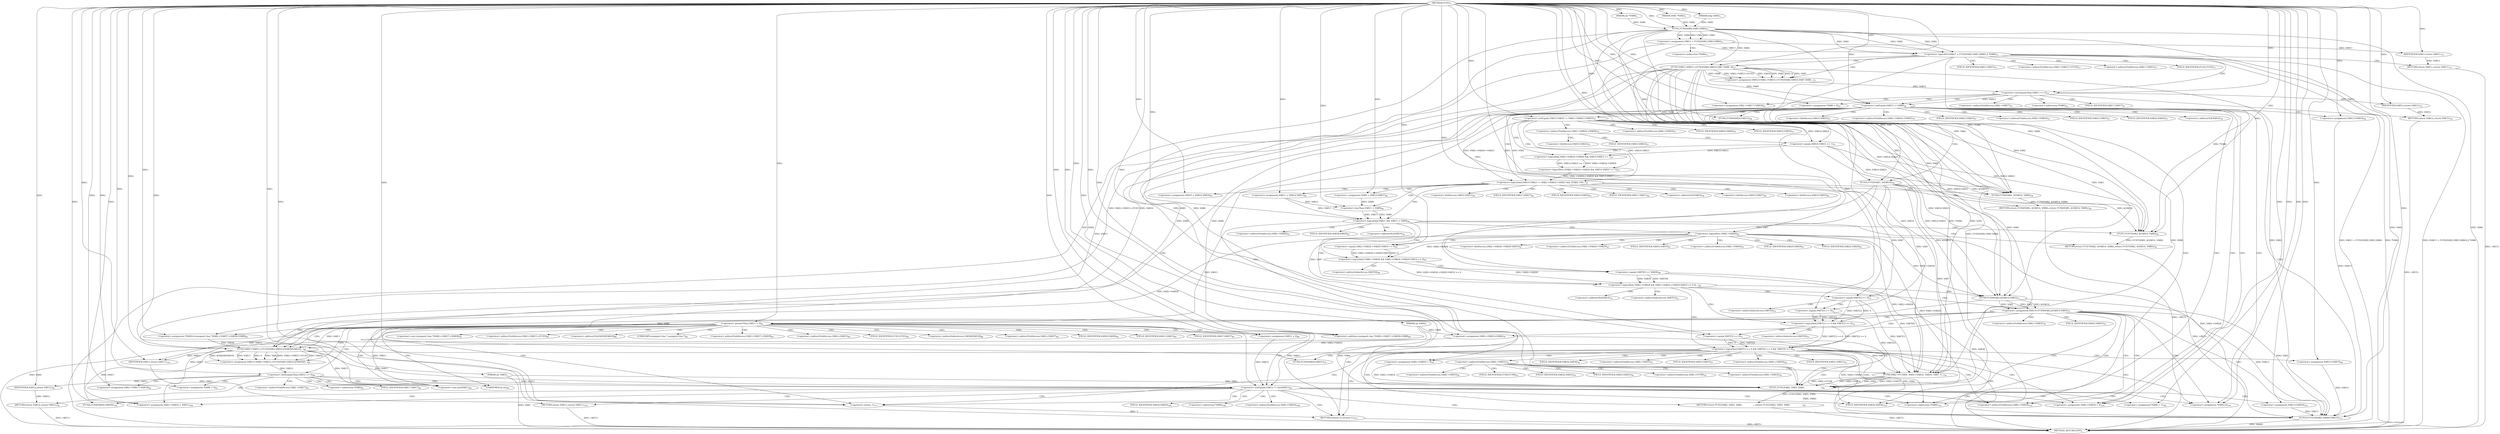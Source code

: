 digraph "FUN1" {  
"8" [label = <(METHOD,FUN1)<SUB>1</SUB>> ]
"334" [label = <(METHOD_RETURN,ANY)<SUB>1</SUB>> ]
"9" [label = <(PARAM,VAR1 *VAR2)<SUB>1</SUB>> ]
"10" [label = <(PARAM,int VAR3)<SUB>1</SUB>> ]
"11" [label = <(PARAM,int VAR4)<SUB>1</SUB>> ]
"12" [label = <(PARAM,long VAR5)<SUB>1</SUB>> ]
"13" [label = <(PARAM,int *VAR6)<SUB>1</SUB>> ]
"35" [label = <(&lt;operator&gt;.assignment,VAR12=VAR2-&gt;VAR15-&gt;FUN3(VAR2,VAR16,VAR7,
		VAR8...)<SUB>17</SUB>> ]
"76" [label = <(FUN5,FUN5(VAR7, &amp;VAR14))<SUB>34</SUB>> ]
"110" [label = <(&lt;operator&gt;.assignment,VAR9 = VAR14.VAR27)<SUB>40</SUB>> ]
"115" [label = <(&lt;operator&gt;.assignment,VAR10 = VAR14.VAR10)<SUB>41</SUB>> ]
"120" [label = <(&lt;operator&gt;.assignment,VAR11 = VAR14.VAR11)<SUB>42</SUB>> ]
"233" [label = <(&lt;operator&gt;.assignment,VAR2-&gt;VAR35=VAR4)<SUB>79</SUB>> ]
"306" [label = <(&lt;operator&gt;.assignment,*VAR6 = 1)<SUB>106</SUB>> ]
"310" [label = <(&lt;operator&gt;.assignment,VAR2-&gt;VAR34 = VAR11)<SUB>109</SUB>> ]
"315" [label = <(RETURN,return VAR11;,return VAR11;)<SUB>110</SUB>> ]
"318" [label = <(FUN10,FUN10(VAR2,VAR40,VAR13))<SUB>113</SUB>> ]
"322" [label = <(&lt;operator&gt;.assignment,VAR2-&gt;VAR34 = 0)<SUB>114</SUB>> ]
"327" [label = <(&lt;operator&gt;.assignment,*VAR6=0)<SUB>116</SUB>> ]
"331" [label = <(RETURN,return(-1);,return(-1);)<SUB>117</SUB>> ]
"23" [label = <(&lt;operator&gt;.logicalOr,(VAR11 = FUN2(VAR2,VAR5,VAR6)) || *VAR6)<SUB>11</SUB>> ]
"49" [label = <(&lt;operator&gt;.lessEqualsThan,VAR12 &lt;= 0)<SUB>19</SUB>> ]
"65" [label = <(&lt;operator&gt;.notEquals,VAR12 != VAR8)<SUB>26</SUB>> ]
"81" [label = <(&lt;operator&gt;.logicalAnd,VAR14.VAR23 != VAR2-&gt;VAR24-&gt;VAR25 &amp;&amp; !(VAR2-&gt;VA...)<SUB>37</SUB>> ]
"126" [label = <(&lt;operator&gt;.logicalAnd,VAR11 &amp;&amp; VAR11 &lt; VAR9)<SUB>44</SUB>> ]
"139" [label = <(&lt;operator&gt;.logicalAnd,!VAR2-&gt;VAR28 &amp;&amp; VAR2-&gt;VAR24-&gt;VAR29.VAR10 == 0 &amp;...)<SUB>47</SUB>> ]
"224" [label = <(&lt;operator&gt;.assignment,VAR13=FUN9(VAR2,&amp;VAR14,VAR5))<SUB>75</SUB>> ]
"239" [label = <(&lt;operator&gt;.greaterThan,VAR11 &gt; 0)<SUB>81</SUB>> ]
"293" [label = <(&lt;operator&gt;.notEquals,VAR12 != (int)VAR11)<SUB>99</SUB>> ]
"316" [label = <(IDENTIFIER,VAR11,return VAR11;)<SUB>110</SUB>> ]
"332" [label = <(&lt;operator&gt;.minus,-1)<SUB>117</SUB>> ]
"33" [label = <(RETURN,return VAR11;,return VAR11;)<SUB>13</SUB>> ]
"37" [label = <(FUN3,VAR2-&gt;VAR15-&gt;FUN3(VAR2,VAR16,VAR7,
		VAR8, 0))<SUB>17</SUB>> ]
"53" [label = <(&lt;operator&gt;.assignment,VAR2-&gt;VAR17=VAR18)<SUB>21</SUB>> ]
"58" [label = <(&lt;operator&gt;.assignment,*VAR6 = 0)<SUB>22</SUB>> ]
"62" [label = <(RETURN,return VAR12;,return VAR12;)<SUB>23</SUB>> ]
"69" [label = <(&lt;operator&gt;.assignment,VAR13=VAR19)<SUB>28</SUB>> ]
"72" [label = <(FUN4,FUN4(VAR20,VAR21))<SUB>29</SUB>> ]
"104" [label = <(RETURN,return FUN6(VAR2, &amp;VAR14, VAR6);,return FUN6(VAR2, &amp;VAR14, VAR6);)<SUB>38</SUB>> ]
"132" [label = <(RETURN,return FUN7(VAR2, &amp;VAR14, VAR6);,return FUN7(VAR2, &amp;VAR14, VAR6);)<SUB>45</SUB>> ]
"244" [label = <(&lt;operator&gt;.assignment,*VAR36=(unsigned char *)VAR2-&gt;VAR37-&gt;VAR38+VAR8)<SUB>83</SUB>> ]
"255" [label = <(&lt;operator&gt;.assignment,VAR12=VAR2-&gt;VAR15-&gt;FUN3(VAR2,VAR16,
			&amp;VAR36[V...)<SUB>85</SUB>> ]
"299" [label = <(&lt;operator&gt;.assignment,VAR13=VAR39)<SUB>101</SUB>> ]
"302" [label = <(FUN4,FUN4(VAR20,VAR39))<SUB>102</SUB>> ]
"24" [label = <(&lt;operator&gt;.assignment,VAR11 = FUN2(VAR2,VAR5,VAR6))<SUB>11</SUB>> ]
"34" [label = <(IDENTIFIER,VAR11,return VAR11;)<SUB>13</SUB>> ]
"63" [label = <(IDENTIFIER,VAR12,return VAR12;)<SUB>23</SUB>> ]
"82" [label = <(&lt;operator&gt;.notEquals,VAR14.VAR23 != VAR2-&gt;VAR24-&gt;VAR25)<SUB>37</SUB>> ]
"91" [label = <(&lt;operator&gt;.logicalNot,!(VAR2-&gt;VAR24-&gt;VAR26 &amp;&amp; VAR14.VAR23 == 1))<SUB>37</SUB>> ]
"105" [label = <(FUN6,FUN6(VAR2, &amp;VAR14, VAR6))<SUB>38</SUB>> ]
"128" [label = <(&lt;operator&gt;.lessThan,VAR11 &lt; VAR9)<SUB>44</SUB>> ]
"133" [label = <(FUN7,FUN7(VAR2, &amp;VAR14, VAR6))<SUB>45</SUB>> ]
"140" [label = <(&lt;operator&gt;.logicalAnd,!VAR2-&gt;VAR28 &amp;&amp; VAR2-&gt;VAR24-&gt;VAR29.VAR10 == 0)<SUB>47</SUB>> ]
"154" [label = <(&lt;operator&gt;.equals,VAR7[0] == VAR30)<SUB>48</SUB>> ]
"161" [label = <(&lt;operator&gt;.logicalAnd,VAR7[1] == 0 &amp;&amp; VAR7[2] == 0 &amp;&amp; VAR7[3] == 0)<SUB>51</SUB>> ]
"226" [label = <(FUN9,FUN9(VAR2,&amp;VAR14,VAR5))<SUB>75</SUB>> ]
"272" [label = <(&lt;operator&gt;.lessEqualsThan,VAR12 &lt;= 0)<SUB>88</SUB>> ]
"289" [label = <(&lt;operator&gt;.assignment,VAR12 = 0)<SUB>96</SUB>> ]
"295" [label = <(&lt;operator&gt;.cast,(int)VAR11)<SUB>99</SUB>> ]
"26" [label = <(FUN2,FUN2(VAR2,VAR5,VAR6))<SUB>11</SUB>> ]
"92" [label = <(&lt;operator&gt;.logicalAnd,VAR2-&gt;VAR24-&gt;VAR26 &amp;&amp; VAR14.VAR23 == 1)<SUB>37</SUB>> ]
"141" [label = <(&lt;operator&gt;.logicalNot,!VAR2-&gt;VAR28)<SUB>47</SUB>> ]
"145" [label = <(&lt;operator&gt;.equals,VAR2-&gt;VAR24-&gt;VAR29.VAR10 == 0)<SUB>47</SUB>> ]
"202" [label = <(&lt;operator&gt;.assignment,VAR2-&gt;VAR34 = 0)<SUB>59</SUB>> ]
"207" [label = <(RETURN,return FUN1(VAR2, VAR3, VAR4,

                ...,return FUN1(VAR2, VAR3, VAR4,

                ...)<SUB>61</SUB>> ]
"246" [label = <(&lt;operator&gt;.addition,(unsigned char *)VAR2-&gt;VAR37-&gt;VAR38+VAR8)<SUB>83</SUB>> ]
"257" [label = <(FUN3,VAR2-&gt;VAR15-&gt;FUN3(VAR2,VAR16,
			&amp;VAR36[VAR10],...)<SUB>85</SUB>> ]
"276" [label = <(&lt;operator&gt;.assignment,VAR2-&gt;VAR17=VAR18)<SUB>90</SUB>> ]
"281" [label = <(&lt;operator&gt;.assignment,*VAR6 = 0)<SUB>91</SUB>> ]
"285" [label = <(RETURN,return VAR12;,return VAR12;)<SUB>92</SUB>> ]
"98" [label = <(&lt;operator&gt;.equals,VAR14.VAR23 == 1)<SUB>37</SUB>> ]
"162" [label = <(&lt;operator&gt;.logicalAnd,VAR7[1] == 0 &amp;&amp; VAR7[2] == 0)<SUB>51</SUB>> ]
"173" [label = <(&lt;operator&gt;.equals,VAR7[3] == 0)<SUB>51</SUB>> ]
"208" [label = <(FUN1,FUN1(VAR2, VAR3, VAR4,

                       ...)<SUB>61</SUB>> ]
"216" [label = <(&lt;operator&gt;.assignment,VAR13=VAR19)<SUB>69</SUB>> ]
"219" [label = <(FUN4,FUN4(VAR20,VAR21))<SUB>70</SUB>> ]
"286" [label = <(IDENTIFIER,VAR12,return VAR12;)<SUB>92</SUB>> ]
"163" [label = <(&lt;operator&gt;.equals,VAR7[1] == 0)<SUB>51</SUB>> ]
"168" [label = <(&lt;operator&gt;.equals,VAR7[2] == 0)<SUB>51</SUB>> ]
"184" [label = <(FUN8,VAR2-&gt;FUN8(0, VAR2-&gt;VAR32, VAR16, 
					VAR7, V...)<SUB>54</SUB>> ]
"78" [label = <(&lt;operator&gt;.addressOf,&amp;VAR14)<SUB>34</SUB>> ]
"112" [label = <(&lt;operator&gt;.fieldAccess,VAR14.VAR27)<SUB>40</SUB>> ]
"117" [label = <(&lt;operator&gt;.fieldAccess,VAR14.VAR10)<SUB>41</SUB>> ]
"122" [label = <(&lt;operator&gt;.fieldAccess,VAR14.VAR11)<SUB>42</SUB>> ]
"234" [label = <(&lt;operator&gt;.indirectFieldAccess,VAR2-&gt;VAR35)<SUB>79</SUB>> ]
"307" [label = <(&lt;operator&gt;.indirection,*VAR6)<SUB>106</SUB>> ]
"311" [label = <(&lt;operator&gt;.indirectFieldAccess,VAR2-&gt;VAR34)<SUB>109</SUB>> ]
"323" [label = <(&lt;operator&gt;.indirectFieldAccess,VAR2-&gt;VAR34)<SUB>114</SUB>> ]
"328" [label = <(&lt;operator&gt;.indirection,*VAR6)<SUB>116</SUB>> ]
"30" [label = <(&lt;operator&gt;.indirection,*VAR6)<SUB>11</SUB>> ]
"38" [label = <(&lt;operator&gt;.indirectFieldAccess,VAR2-&gt;VAR15-&gt;FUN3)<SUB>17</SUB>> ]
"114" [label = <(FIELD_IDENTIFIER,VAR27,VAR27)<SUB>40</SUB>> ]
"119" [label = <(FIELD_IDENTIFIER,VAR10,VAR10)<SUB>41</SUB>> ]
"124" [label = <(FIELD_IDENTIFIER,VAR11,VAR11)<SUB>42</SUB>> ]
"236" [label = <(FIELD_IDENTIFIER,VAR35,VAR35)<SUB>79</SUB>> ]
"313" [label = <(FIELD_IDENTIFIER,VAR34,VAR34)<SUB>109</SUB>> ]
"325" [label = <(FIELD_IDENTIFIER,VAR34,VAR34)<SUB>114</SUB>> ]
"39" [label = <(&lt;operator&gt;.indirectFieldAccess,VAR2-&gt;VAR15)<SUB>17</SUB>> ]
"42" [label = <(FIELD_IDENTIFIER,FUN3,FUN3)<SUB>17</SUB>> ]
"54" [label = <(&lt;operator&gt;.indirectFieldAccess,VAR2-&gt;VAR17)<SUB>21</SUB>> ]
"59" [label = <(&lt;operator&gt;.indirection,*VAR6)<SUB>22</SUB>> ]
"83" [label = <(&lt;operator&gt;.fieldAccess,VAR14.VAR23)<SUB>37</SUB>> ]
"86" [label = <(&lt;operator&gt;.indirectFieldAccess,VAR2-&gt;VAR24-&gt;VAR25)<SUB>37</SUB>> ]
"155" [label = <(&lt;operator&gt;.indirectIndexAccess,VAR7[0])<SUB>48</SUB>> ]
"228" [label = <(&lt;operator&gt;.addressOf,&amp;VAR14)<SUB>75</SUB>> ]
"296" [label = <(UNKNOWN,int,int)<SUB>99</SUB>> ]
"41" [label = <(FIELD_IDENTIFIER,VAR15,VAR15)<SUB>17</SUB>> ]
"56" [label = <(FIELD_IDENTIFIER,VAR17,VAR17)<SUB>21</SUB>> ]
"85" [label = <(FIELD_IDENTIFIER,VAR23,VAR23)<SUB>37</SUB>> ]
"87" [label = <(&lt;operator&gt;.indirectFieldAccess,VAR2-&gt;VAR24)<SUB>37</SUB>> ]
"90" [label = <(FIELD_IDENTIFIER,VAR25,VAR25)<SUB>37</SUB>> ]
"93" [label = <(&lt;operator&gt;.indirectFieldAccess,VAR2-&gt;VAR24-&gt;VAR26)<SUB>37</SUB>> ]
"107" [label = <(&lt;operator&gt;.addressOf,&amp;VAR14)<SUB>38</SUB>> ]
"135" [label = <(&lt;operator&gt;.addressOf,&amp;VAR14)<SUB>45</SUB>> ]
"142" [label = <(&lt;operator&gt;.indirectFieldAccess,VAR2-&gt;VAR28)<SUB>47</SUB>> ]
"146" [label = <(&lt;operator&gt;.fieldAccess,VAR2-&gt;VAR24-&gt;VAR29.VAR10)<SUB>47</SUB>> ]
"199" [label = <(&lt;operator&gt;.indirectFieldAccess,VAR2-&gt;VAR33)<SUB>57</SUB>> ]
"247" [label = <(&lt;operator&gt;.cast,(unsigned char *)VAR2-&gt;VAR37-&gt;VAR38)<SUB>83</SUB>> ]
"258" [label = <(&lt;operator&gt;.indirectFieldAccess,VAR2-&gt;VAR15-&gt;FUN3)<SUB>85</SUB>> ]
"265" [label = <(&lt;operator&gt;.addressOf,&amp;VAR36[VAR10])<SUB>86</SUB>> ]
"89" [label = <(FIELD_IDENTIFIER,VAR24,VAR24)<SUB>37</SUB>> ]
"94" [label = <(&lt;operator&gt;.indirectFieldAccess,VAR2-&gt;VAR24)<SUB>37</SUB>> ]
"97" [label = <(FIELD_IDENTIFIER,VAR26,VAR26)<SUB>37</SUB>> ]
"99" [label = <(&lt;operator&gt;.fieldAccess,VAR14.VAR23)<SUB>37</SUB>> ]
"144" [label = <(FIELD_IDENTIFIER,VAR28,VAR28)<SUB>47</SUB>> ]
"147" [label = <(&lt;operator&gt;.indirectFieldAccess,VAR2-&gt;VAR24-&gt;VAR29)<SUB>47</SUB>> ]
"152" [label = <(FIELD_IDENTIFIER,VAR10,VAR10)<SUB>47</SUB>> ]
"174" [label = <(&lt;operator&gt;.indirectIndexAccess,VAR7[3])<SUB>51</SUB>> ]
"180" [label = <(&lt;operator&gt;.indirectFieldAccess,VAR2-&gt;VAR31)<SUB>53</SUB>> ]
"201" [label = <(FIELD_IDENTIFIER,VAR33,VAR33)<SUB>57</SUB>> ]
"203" [label = <(&lt;operator&gt;.indirectFieldAccess,VAR2-&gt;VAR34)<SUB>59</SUB>> ]
"248" [label = <(UNKNOWN,unsigned char *,unsigned char *)<SUB>83</SUB>> ]
"249" [label = <(&lt;operator&gt;.indirectFieldAccess,VAR2-&gt;VAR37-&gt;VAR38)<SUB>83</SUB>> ]
"259" [label = <(&lt;operator&gt;.indirectFieldAccess,VAR2-&gt;VAR15)<SUB>85</SUB>> ]
"262" [label = <(FIELD_IDENTIFIER,FUN3,FUN3)<SUB>85</SUB>> ]
"266" [label = <(&lt;operator&gt;.indirectIndexAccess,VAR36[VAR10])<SUB>86</SUB>> ]
"277" [label = <(&lt;operator&gt;.indirectFieldAccess,VAR2-&gt;VAR17)<SUB>90</SUB>> ]
"282" [label = <(&lt;operator&gt;.indirection,*VAR6)<SUB>91</SUB>> ]
"96" [label = <(FIELD_IDENTIFIER,VAR24,VAR24)<SUB>37</SUB>> ]
"101" [label = <(FIELD_IDENTIFIER,VAR23,VAR23)<SUB>37</SUB>> ]
"148" [label = <(&lt;operator&gt;.indirectFieldAccess,VAR2-&gt;VAR24)<SUB>47</SUB>> ]
"151" [label = <(FIELD_IDENTIFIER,VAR29,VAR29)<SUB>47</SUB>> ]
"164" [label = <(&lt;operator&gt;.indirectIndexAccess,VAR7[1])<SUB>51</SUB>> ]
"169" [label = <(&lt;operator&gt;.indirectIndexAccess,VAR7[2])<SUB>51</SUB>> ]
"182" [label = <(FIELD_IDENTIFIER,VAR31,VAR31)<SUB>53</SUB>> ]
"205" [label = <(FIELD_IDENTIFIER,VAR34,VAR34)<SUB>59</SUB>> ]
"250" [label = <(&lt;operator&gt;.indirectFieldAccess,VAR2-&gt;VAR37)<SUB>83</SUB>> ]
"253" [label = <(FIELD_IDENTIFIER,VAR38,VAR38)<SUB>83</SUB>> ]
"261" [label = <(FIELD_IDENTIFIER,VAR15,VAR15)<SUB>85</SUB>> ]
"279" [label = <(FIELD_IDENTIFIER,VAR17,VAR17)<SUB>90</SUB>> ]
"150" [label = <(FIELD_IDENTIFIER,VAR24,VAR24)<SUB>47</SUB>> ]
"185" [label = <(&lt;operator&gt;.indirectFieldAccess,VAR2-&gt;FUN8)<SUB>54</SUB>> ]
"189" [label = <(&lt;operator&gt;.indirectFieldAccess,VAR2-&gt;VAR32)<SUB>54</SUB>> ]
"196" [label = <(&lt;operator&gt;.indirectFieldAccess,VAR2-&gt;VAR33)<SUB>56</SUB>> ]
"252" [label = <(FIELD_IDENTIFIER,VAR37,VAR37)<SUB>83</SUB>> ]
"187" [label = <(FIELD_IDENTIFIER,FUN8,FUN8)<SUB>54</SUB>> ]
"191" [label = <(FIELD_IDENTIFIER,VAR32,VAR32)<SUB>54</SUB>> ]
"198" [label = <(FIELD_IDENTIFIER,VAR33,VAR33)<SUB>56</SUB>> ]
  "33" -> "334"  [ label = "DDG: &lt;RET&gt;"] 
  "315" -> "334"  [ label = "DDG: &lt;RET&gt;"] 
  "132" -> "334"  [ label = "DDG: &lt;RET&gt;"] 
  "207" -> "334"  [ label = "DDG: &lt;RET&gt;"] 
  "285" -> "334"  [ label = "DDG: &lt;RET&gt;"] 
  "62" -> "334"  [ label = "DDG: &lt;RET&gt;"] 
  "331" -> "334"  [ label = "DDG: &lt;RET&gt;"] 
  "104" -> "334"  [ label = "DDG: &lt;RET&gt;"] 
  "10" -> "334"  [ label = "DDG: VAR3"] 
  "11" -> "334"  [ label = "DDG: VAR4"] 
  "24" -> "334"  [ label = "DDG: VAR11"] 
  "26" -> "334"  [ label = "DDG: VAR2"] 
  "26" -> "334"  [ label = "DDG: VAR5"] 
  "26" -> "334"  [ label = "DDG: VAR6"] 
  "24" -> "334"  [ label = "DDG: FUN2(VAR2,VAR5,VAR6)"] 
  "23" -> "334"  [ label = "DDG: VAR11 = FUN2(VAR2,VAR5,VAR6)"] 
  "23" -> "334"  [ label = "DDG: *VAR6"] 
  "23" -> "334"  [ label = "DDG: (VAR11 = FUN2(VAR2,VAR5,VAR6)) || *VAR6"] 
  "318" -> "334"  [ label = "DDG: VAR40"] 
  "154" -> "334"  [ label = "DDG: VAR30"] 
  "8" -> "9"  [ label = "DDG: "] 
  "8" -> "10"  [ label = "DDG: "] 
  "8" -> "11"  [ label = "DDG: "] 
  "8" -> "12"  [ label = "DDG: "] 
  "8" -> "13"  [ label = "DDG: "] 
  "37" -> "35"  [ label = "DDG: VAR8"] 
  "37" -> "35"  [ label = "DDG: VAR2-&gt;VAR15-&gt;FUN3"] 
  "37" -> "35"  [ label = "DDG: VAR16"] 
  "37" -> "35"  [ label = "DDG: VAR2"] 
  "37" -> "35"  [ label = "DDG: 0"] 
  "37" -> "35"  [ label = "DDG: VAR7"] 
  "8" -> "110"  [ label = "DDG: "] 
  "8" -> "115"  [ label = "DDG: "] 
  "8" -> "120"  [ label = "DDG: "] 
  "11" -> "233"  [ label = "DDG: VAR4"] 
  "8" -> "233"  [ label = "DDG: "] 
  "8" -> "306"  [ label = "DDG: "] 
  "8" -> "310"  [ label = "DDG: "] 
  "239" -> "310"  [ label = "DDG: VAR11"] 
  "257" -> "310"  [ label = "DDG: VAR11"] 
  "316" -> "315"  [ label = "DDG: VAR11"] 
  "8" -> "322"  [ label = "DDG: "] 
  "8" -> "327"  [ label = "DDG: "] 
  "332" -> "331"  [ label = "DDG: -1"] 
  "37" -> "76"  [ label = "DDG: VAR7"] 
  "8" -> "76"  [ label = "DDG: "] 
  "226" -> "224"  [ label = "DDG: VAR2"] 
  "226" -> "224"  [ label = "DDG: &amp;VAR14"] 
  "226" -> "224"  [ label = "DDG: VAR5"] 
  "8" -> "316"  [ label = "DDG: "] 
  "239" -> "316"  [ label = "DDG: VAR11"] 
  "257" -> "316"  [ label = "DDG: VAR11"] 
  "37" -> "318"  [ label = "DDG: VAR2"] 
  "141" -> "318"  [ label = "DDG: VAR2-&gt;VAR28"] 
  "226" -> "318"  [ label = "DDG: VAR2"] 
  "233" -> "318"  [ label = "DDG: VAR2-&gt;VAR35"] 
  "257" -> "318"  [ label = "DDG: VAR2"] 
  "8" -> "318"  [ label = "DDG: "] 
  "224" -> "318"  [ label = "DDG: VAR13"] 
  "299" -> "318"  [ label = "DDG: VAR13"] 
  "216" -> "318"  [ label = "DDG: VAR13"] 
  "69" -> "318"  [ label = "DDG: VAR13"] 
  "24" -> "23"  [ label = "DDG: VAR11"] 
  "26" -> "23"  [ label = "DDG: VAR2"] 
  "26" -> "23"  [ label = "DDG: VAR5"] 
  "26" -> "23"  [ label = "DDG: VAR6"] 
  "34" -> "33"  [ label = "DDG: VAR11"] 
  "26" -> "37"  [ label = "DDG: VAR2"] 
  "8" -> "37"  [ label = "DDG: "] 
  "35" -> "49"  [ label = "DDG: VAR12"] 
  "8" -> "49"  [ label = "DDG: "] 
  "8" -> "53"  [ label = "DDG: "] 
  "8" -> "58"  [ label = "DDG: "] 
  "63" -> "62"  [ label = "DDG: VAR12"] 
  "49" -> "65"  [ label = "DDG: VAR12"] 
  "8" -> "65"  [ label = "DDG: "] 
  "37" -> "65"  [ label = "DDG: VAR8"] 
  "8" -> "69"  [ label = "DDG: "] 
  "82" -> "81"  [ label = "DDG: VAR14.VAR23"] 
  "82" -> "81"  [ label = "DDG: VAR2-&gt;VAR24-&gt;VAR25"] 
  "91" -> "81"  [ label = "DDG: VAR2-&gt;VAR24-&gt;VAR26 &amp;&amp; VAR14.VAR23 == 1"] 
  "105" -> "104"  [ label = "DDG: FUN6(VAR2, &amp;VAR14, VAR6)"] 
  "120" -> "126"  [ label = "DDG: VAR11"] 
  "128" -> "126"  [ label = "DDG: VAR11"] 
  "8" -> "126"  [ label = "DDG: "] 
  "128" -> "126"  [ label = "DDG: VAR9"] 
  "133" -> "132"  [ label = "DDG: FUN7(VAR2, &amp;VAR14, VAR6)"] 
  "140" -> "139"  [ label = "DDG: !VAR2-&gt;VAR28"] 
  "140" -> "139"  [ label = "DDG: VAR2-&gt;VAR24-&gt;VAR29.VAR10 == 0"] 
  "154" -> "139"  [ label = "DDG: VAR7[0]"] 
  "154" -> "139"  [ label = "DDG: VAR30"] 
  "126" -> "239"  [ label = "DDG: VAR11"] 
  "8" -> "239"  [ label = "DDG: "] 
  "65" -> "244"  [ label = "DDG: VAR8"] 
  "8" -> "244"  [ label = "DDG: "] 
  "257" -> "255"  [ label = "DDG: &amp;VAR36[VAR10]"] 
  "257" -> "255"  [ label = "DDG: VAR11"] 
  "257" -> "255"  [ label = "DDG: 0"] 
  "257" -> "255"  [ label = "DDG: VAR2"] 
  "257" -> "255"  [ label = "DDG: VAR2-&gt;VAR15-&gt;FUN3"] 
  "257" -> "255"  [ label = "DDG: VAR16"] 
  "289" -> "293"  [ label = "DDG: VAR12"] 
  "272" -> "293"  [ label = "DDG: VAR12"] 
  "8" -> "293"  [ label = "DDG: "] 
  "239" -> "293"  [ label = "DDG: VAR11"] 
  "257" -> "293"  [ label = "DDG: VAR11"] 
  "8" -> "299"  [ label = "DDG: "] 
  "8" -> "332"  [ label = "DDG: "] 
  "26" -> "24"  [ label = "DDG: VAR2"] 
  "26" -> "24"  [ label = "DDG: VAR5"] 
  "26" -> "24"  [ label = "DDG: VAR6"] 
  "24" -> "34"  [ label = "DDG: VAR11"] 
  "8" -> "34"  [ label = "DDG: "] 
  "49" -> "63"  [ label = "DDG: VAR12"] 
  "8" -> "63"  [ label = "DDG: "] 
  "8" -> "72"  [ label = "DDG: "] 
  "8" -> "82"  [ label = "DDG: "] 
  "92" -> "91"  [ label = "DDG: VAR2-&gt;VAR24-&gt;VAR26"] 
  "92" -> "91"  [ label = "DDG: VAR14.VAR23 == 1"] 
  "120" -> "128"  [ label = "DDG: VAR11"] 
  "8" -> "128"  [ label = "DDG: "] 
  "110" -> "128"  [ label = "DDG: VAR9"] 
  "141" -> "140"  [ label = "DDG: VAR2-&gt;VAR28"] 
  "145" -> "140"  [ label = "DDG: VAR2-&gt;VAR24-&gt;VAR29.VAR10"] 
  "145" -> "140"  [ label = "DDG: 0"] 
  "76" -> "154"  [ label = "DDG: VAR7"] 
  "8" -> "154"  [ label = "DDG: "] 
  "37" -> "226"  [ label = "DDG: VAR2"] 
  "141" -> "226"  [ label = "DDG: VAR2-&gt;VAR28"] 
  "8" -> "226"  [ label = "DDG: "] 
  "76" -> "226"  [ label = "DDG: &amp;VAR14"] 
  "82" -> "226"  [ label = "DDG: VAR14.VAR23"] 
  "98" -> "226"  [ label = "DDG: VAR14.VAR23"] 
  "26" -> "226"  [ label = "DDG: VAR5"] 
  "8" -> "289"  [ label = "DDG: "] 
  "239" -> "295"  [ label = "DDG: VAR11"] 
  "257" -> "295"  [ label = "DDG: VAR11"] 
  "8" -> "295"  [ label = "DDG: "] 
  "8" -> "302"  [ label = "DDG: "] 
  "9" -> "26"  [ label = "DDG: VAR2"] 
  "8" -> "26"  [ label = "DDG: "] 
  "12" -> "26"  [ label = "DDG: VAR5"] 
  "13" -> "26"  [ label = "DDG: VAR6"] 
  "98" -> "92"  [ label = "DDG: VAR14.VAR23"] 
  "98" -> "92"  [ label = "DDG: 1"] 
  "37" -> "105"  [ label = "DDG: VAR2"] 
  "8" -> "105"  [ label = "DDG: "] 
  "76" -> "105"  [ label = "DDG: &amp;VAR14"] 
  "82" -> "105"  [ label = "DDG: VAR14.VAR23"] 
  "98" -> "105"  [ label = "DDG: VAR14.VAR23"] 
  "26" -> "105"  [ label = "DDG: VAR6"] 
  "23" -> "105"  [ label = "DDG: *VAR6"] 
  "37" -> "133"  [ label = "DDG: VAR2"] 
  "8" -> "133"  [ label = "DDG: "] 
  "76" -> "133"  [ label = "DDG: &amp;VAR14"] 
  "82" -> "133"  [ label = "DDG: VAR14.VAR23"] 
  "98" -> "133"  [ label = "DDG: VAR14.VAR23"] 
  "26" -> "133"  [ label = "DDG: VAR6"] 
  "23" -> "133"  [ label = "DDG: *VAR6"] 
  "37" -> "141"  [ label = "DDG: VAR2"] 
  "8" -> "145"  [ label = "DDG: "] 
  "162" -> "161"  [ label = "DDG: VAR7[1] == 0"] 
  "162" -> "161"  [ label = "DDG: VAR7[2] == 0"] 
  "173" -> "161"  [ label = "DDG: VAR7[3]"] 
  "173" -> "161"  [ label = "DDG: 0"] 
  "8" -> "202"  [ label = "DDG: "] 
  "208" -> "207"  [ label = "DDG: FUN1(VAR2, VAR3, VAR4,

                               VAR5, VAR6)"] 
  "65" -> "246"  [ label = "DDG: VAR8"] 
  "8" -> "246"  [ label = "DDG: "] 
  "37" -> "257"  [ label = "DDG: VAR2-&gt;VAR15-&gt;FUN3"] 
  "141" -> "257"  [ label = "DDG: VAR2-&gt;VAR28"] 
  "226" -> "257"  [ label = "DDG: VAR2"] 
  "233" -> "257"  [ label = "DDG: VAR2-&gt;VAR35"] 
  "8" -> "257"  [ label = "DDG: "] 
  "37" -> "257"  [ label = "DDG: VAR16"] 
  "244" -> "257"  [ label = "DDG: VAR36"] 
  "239" -> "257"  [ label = "DDG: VAR11"] 
  "255" -> "272"  [ label = "DDG: VAR12"] 
  "8" -> "272"  [ label = "DDG: "] 
  "8" -> "276"  [ label = "DDG: "] 
  "8" -> "281"  [ label = "DDG: "] 
  "286" -> "285"  [ label = "DDG: VAR12"] 
  "82" -> "98"  [ label = "DDG: VAR14.VAR23"] 
  "8" -> "98"  [ label = "DDG: "] 
  "163" -> "162"  [ label = "DDG: VAR7[1]"] 
  "163" -> "162"  [ label = "DDG: 0"] 
  "168" -> "162"  [ label = "DDG: VAR7[2]"] 
  "168" -> "162"  [ label = "DDG: 0"] 
  "76" -> "173"  [ label = "DDG: VAR7"] 
  "8" -> "173"  [ label = "DDG: "] 
  "8" -> "216"  [ label = "DDG: "] 
  "272" -> "286"  [ label = "DDG: VAR12"] 
  "8" -> "286"  [ label = "DDG: "] 
  "76" -> "163"  [ label = "DDG: VAR7"] 
  "8" -> "163"  [ label = "DDG: "] 
  "76" -> "168"  [ label = "DDG: VAR7"] 
  "8" -> "168"  [ label = "DDG: "] 
  "37" -> "208"  [ label = "DDG: VAR2"] 
  "141" -> "208"  [ label = "DDG: VAR2-&gt;VAR28"] 
  "184" -> "208"  [ label = "DDG: VAR2-&gt;FUN8"] 
  "184" -> "208"  [ label = "DDG: VAR2-&gt;VAR32"] 
  "184" -> "208"  [ label = "DDG: VAR2"] 
  "184" -> "208"  [ label = "DDG: VAR2-&gt;VAR33"] 
  "202" -> "208"  [ label = "DDG: VAR2-&gt;VAR34"] 
  "8" -> "208"  [ label = "DDG: "] 
  "10" -> "208"  [ label = "DDG: VAR3"] 
  "11" -> "208"  [ label = "DDG: VAR4"] 
  "26" -> "208"  [ label = "DDG: VAR5"] 
  "26" -> "208"  [ label = "DDG: VAR6"] 
  "23" -> "208"  [ label = "DDG: *VAR6"] 
  "8" -> "219"  [ label = "DDG: "] 
  "37" -> "184"  [ label = "DDG: VAR2"] 
  "8" -> "184"  [ label = "DDG: "] 
  "37" -> "184"  [ label = "DDG: VAR16"] 
  "76" -> "184"  [ label = "DDG: VAR7"] 
  "154" -> "184"  [ label = "DDG: VAR7[0]"] 
  "163" -> "184"  [ label = "DDG: VAR7[1]"] 
  "168" -> "184"  [ label = "DDG: VAR7[2]"] 
  "173" -> "184"  [ label = "DDG: VAR7[3]"] 
  "65" -> "184"  [ label = "DDG: VAR8"] 
  "141" -> "184"  [ label = "DDG: VAR2-&gt;VAR28"] 
  "23" -> "42"  [ label = "CDG: "] 
  "23" -> "38"  [ label = "CDG: "] 
  "23" -> "49"  [ label = "CDG: "] 
  "23" -> "41"  [ label = "CDG: "] 
  "23" -> "39"  [ label = "CDG: "] 
  "23" -> "37"  [ label = "CDG: "] 
  "23" -> "35"  [ label = "CDG: "] 
  "23" -> "33"  [ label = "CDG: "] 
  "49" -> "59"  [ label = "CDG: "] 
  "49" -> "54"  [ label = "CDG: "] 
  "49" -> "65"  [ label = "CDG: "] 
  "49" -> "53"  [ label = "CDG: "] 
  "49" -> "56"  [ label = "CDG: "] 
  "49" -> "58"  [ label = "CDG: "] 
  "49" -> "62"  [ label = "CDG: "] 
  "65" -> "322"  [ label = "CDG: "] 
  "65" -> "76"  [ label = "CDG: "] 
  "65" -> "86"  [ label = "CDG: "] 
  "65" -> "72"  [ label = "CDG: "] 
  "65" -> "328"  [ label = "CDG: "] 
  "65" -> "323"  [ label = "CDG: "] 
  "65" -> "81"  [ label = "CDG: "] 
  "65" -> "85"  [ label = "CDG: "] 
  "65" -> "69"  [ label = "CDG: "] 
  "65" -> "332"  [ label = "CDG: "] 
  "65" -> "87"  [ label = "CDG: "] 
  "65" -> "90"  [ label = "CDG: "] 
  "65" -> "325"  [ label = "CDG: "] 
  "65" -> "318"  [ label = "CDG: "] 
  "65" -> "327"  [ label = "CDG: "] 
  "65" -> "89"  [ label = "CDG: "] 
  "65" -> "331"  [ label = "CDG: "] 
  "65" -> "82"  [ label = "CDG: "] 
  "65" -> "83"  [ label = "CDG: "] 
  "65" -> "78"  [ label = "CDG: "] 
  "81" -> "120"  [ label = "CDG: "] 
  "81" -> "114"  [ label = "CDG: "] 
  "81" -> "104"  [ label = "CDG: "] 
  "81" -> "112"  [ label = "CDG: "] 
  "81" -> "122"  [ label = "CDG: "] 
  "81" -> "117"  [ label = "CDG: "] 
  "81" -> "107"  [ label = "CDG: "] 
  "81" -> "115"  [ label = "CDG: "] 
  "81" -> "119"  [ label = "CDG: "] 
  "81" -> "126"  [ label = "CDG: "] 
  "81" -> "105"  [ label = "CDG: "] 
  "81" -> "110"  [ label = "CDG: "] 
  "81" -> "124"  [ label = "CDG: "] 
  "81" -> "128"  [ label = "CDG: "] 
  "126" -> "141"  [ label = "CDG: "] 
  "126" -> "140"  [ label = "CDG: "] 
  "126" -> "135"  [ label = "CDG: "] 
  "126" -> "133"  [ label = "CDG: "] 
  "126" -> "132"  [ label = "CDG: "] 
  "126" -> "144"  [ label = "CDG: "] 
  "126" -> "139"  [ label = "CDG: "] 
  "126" -> "142"  [ label = "CDG: "] 
  "139" -> "161"  [ label = "CDG: "] 
  "139" -> "163"  [ label = "CDG: "] 
  "139" -> "226"  [ label = "CDG: "] 
  "139" -> "162"  [ label = "CDG: "] 
  "139" -> "228"  [ label = "CDG: "] 
  "139" -> "224"  [ label = "CDG: "] 
  "139" -> "164"  [ label = "CDG: "] 
  "224" -> "322"  [ label = "CDG: "] 
  "224" -> "236"  [ label = "CDG: "] 
  "224" -> "328"  [ label = "CDG: "] 
  "224" -> "323"  [ label = "CDG: "] 
  "224" -> "332"  [ label = "CDG: "] 
  "224" -> "325"  [ label = "CDG: "] 
  "224" -> "318"  [ label = "CDG: "] 
  "224" -> "233"  [ label = "CDG: "] 
  "224" -> "239"  [ label = "CDG: "] 
  "224" -> "327"  [ label = "CDG: "] 
  "224" -> "331"  [ label = "CDG: "] 
  "224" -> "234"  [ label = "CDG: "] 
  "239" -> "272"  [ label = "CDG: "] 
  "239" -> "262"  [ label = "CDG: "] 
  "239" -> "247"  [ label = "CDG: "] 
  "239" -> "258"  [ label = "CDG: "] 
  "239" -> "296"  [ label = "CDG: "] 
  "239" -> "249"  [ label = "CDG: "] 
  "239" -> "253"  [ label = "CDG: "] 
  "239" -> "257"  [ label = "CDG: "] 
  "239" -> "244"  [ label = "CDG: "] 
  "239" -> "261"  [ label = "CDG: "] 
  "239" -> "255"  [ label = "CDG: "] 
  "239" -> "259"  [ label = "CDG: "] 
  "239" -> "246"  [ label = "CDG: "] 
  "239" -> "289"  [ label = "CDG: "] 
  "239" -> "293"  [ label = "CDG: "] 
  "239" -> "265"  [ label = "CDG: "] 
  "239" -> "295"  [ label = "CDG: "] 
  "239" -> "252"  [ label = "CDG: "] 
  "239" -> "248"  [ label = "CDG: "] 
  "239" -> "250"  [ label = "CDG: "] 
  "239" -> "266"  [ label = "CDG: "] 
  "293" -> "322"  [ label = "CDG: "] 
  "293" -> "302"  [ label = "CDG: "] 
  "293" -> "306"  [ label = "CDG: "] 
  "293" -> "315"  [ label = "CDG: "] 
  "293" -> "311"  [ label = "CDG: "] 
  "293" -> "328"  [ label = "CDG: "] 
  "293" -> "310"  [ label = "CDG: "] 
  "293" -> "323"  [ label = "CDG: "] 
  "293" -> "307"  [ label = "CDG: "] 
  "293" -> "332"  [ label = "CDG: "] 
  "293" -> "325"  [ label = "CDG: "] 
  "293" -> "318"  [ label = "CDG: "] 
  "293" -> "327"  [ label = "CDG: "] 
  "293" -> "299"  [ label = "CDG: "] 
  "293" -> "331"  [ label = "CDG: "] 
  "293" -> "313"  [ label = "CDG: "] 
  "24" -> "30"  [ label = "CDG: "] 
  "82" -> "93"  [ label = "CDG: "] 
  "82" -> "94"  [ label = "CDG: "] 
  "82" -> "96"  [ label = "CDG: "] 
  "82" -> "92"  [ label = "CDG: "] 
  "82" -> "97"  [ label = "CDG: "] 
  "82" -> "91"  [ label = "CDG: "] 
  "140" -> "154"  [ label = "CDG: "] 
  "140" -> "155"  [ label = "CDG: "] 
  "141" -> "146"  [ label = "CDG: "] 
  "141" -> "150"  [ label = "CDG: "] 
  "141" -> "148"  [ label = "CDG: "] 
  "141" -> "152"  [ label = "CDG: "] 
  "141" -> "147"  [ label = "CDG: "] 
  "141" -> "145"  [ label = "CDG: "] 
  "141" -> "151"  [ label = "CDG: "] 
  "161" -> "322"  [ label = "CDG: "] 
  "161" -> "208"  [ label = "CDG: "] 
  "161" -> "182"  [ label = "CDG: "] 
  "161" -> "202"  [ label = "CDG: "] 
  "161" -> "201"  [ label = "CDG: "] 
  "161" -> "180"  [ label = "CDG: "] 
  "161" -> "328"  [ label = "CDG: "] 
  "161" -> "199"  [ label = "CDG: "] 
  "161" -> "323"  [ label = "CDG: "] 
  "161" -> "216"  [ label = "CDG: "] 
  "161" -> "332"  [ label = "CDG: "] 
  "161" -> "207"  [ label = "CDG: "] 
  "161" -> "325"  [ label = "CDG: "] 
  "161" -> "318"  [ label = "CDG: "] 
  "161" -> "327"  [ label = "CDG: "] 
  "161" -> "205"  [ label = "CDG: "] 
  "161" -> "331"  [ label = "CDG: "] 
  "161" -> "203"  [ label = "CDG: "] 
  "161" -> "219"  [ label = "CDG: "] 
  "272" -> "281"  [ label = "CDG: "] 
  "272" -> "276"  [ label = "CDG: "] 
  "272" -> "296"  [ label = "CDG: "] 
  "272" -> "282"  [ label = "CDG: "] 
  "272" -> "279"  [ label = "CDG: "] 
  "272" -> "285"  [ label = "CDG: "] 
  "272" -> "293"  [ label = "CDG: "] 
  "272" -> "295"  [ label = "CDG: "] 
  "272" -> "277"  [ label = "CDG: "] 
  "93" -> "98"  [ label = "CDG: "] 
  "93" -> "101"  [ label = "CDG: "] 
  "93" -> "99"  [ label = "CDG: "] 
  "162" -> "174"  [ label = "CDG: "] 
  "162" -> "173"  [ label = "CDG: "] 
  "163" -> "168"  [ label = "CDG: "] 
  "163" -> "169"  [ label = "CDG: "] 
  "180" -> "196"  [ label = "CDG: "] 
  "180" -> "184"  [ label = "CDG: "] 
  "180" -> "185"  [ label = "CDG: "] 
  "180" -> "198"  [ label = "CDG: "] 
  "180" -> "189"  [ label = "CDG: "] 
  "180" -> "191"  [ label = "CDG: "] 
  "180" -> "187"  [ label = "CDG: "] 
}
